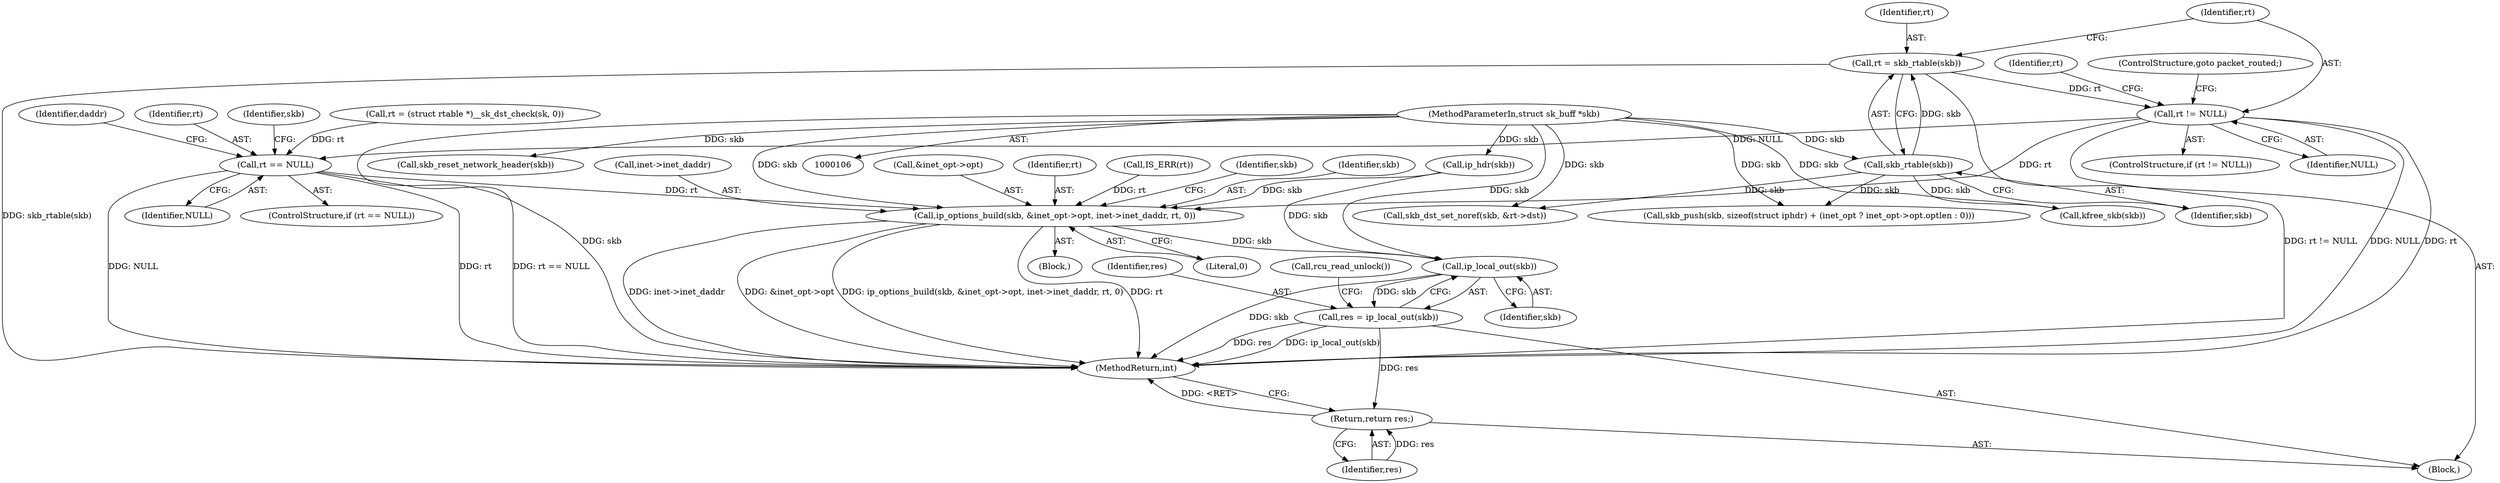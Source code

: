 digraph "0_linux_f6d8bd051c391c1c0458a30b2a7abcd939329259_22@pointer" {
"1000131" [label="(Call,rt = skb_rtable(skb))"];
"1000133" [label="(Call,skb_rtable(skb))"];
"1000107" [label="(MethodParameterIn,struct sk_buff *skb)"];
"1000136" [label="(Call,rt != NULL)"];
"1000148" [label="(Call,rt == NULL)"];
"1000344" [label="(Call,ip_options_build(skb, &inet_opt->opt, inet->inet_daddr, rt, 0))"];
"1000371" [label="(Call,ip_local_out(skb))"];
"1000369" [label="(Call,res = ip_local_out(skb))"];
"1000374" [label="(Return,return res;)"];
"1000135" [label="(ControlStructure,if (rt != NULL))"];
"1000354" [label="(Literal,0)"];
"1000382" [label="(Call,kfree_skb(skb))"];
"1000374" [label="(Return,return res;)"];
"1000198" [label="(Call,IS_ERR(rt))"];
"1000138" [label="(Identifier,NULL)"];
"1000150" [label="(Identifier,NULL)"];
"1000373" [label="(Call,rcu_read_unlock())"];
"1000357" [label="(Identifier,skb)"];
"1000370" [label="(Identifier,res)"];
"1000371" [label="(Call,ip_local_out(skb))"];
"1000132" [label="(Identifier,rt)"];
"1000108" [label="(Block,)"];
"1000148" [label="(Call,rt == NULL)"];
"1000136" [label="(Call,rt != NULL)"];
"1000107" [label="(MethodParameterIn,struct sk_buff *skb)"];
"1000140" [label="(Call,rt = (struct rtable *)__sk_dst_check(sk, 0))"];
"1000154" [label="(Identifier,daddr)"];
"1000345" [label="(Identifier,skb)"];
"1000134" [label="(Identifier,skb)"];
"1000131" [label="(Call,rt = skb_rtable(skb))"];
"1000149" [label="(Identifier,rt)"];
"1000133" [label="(Call,skb_rtable(skb))"];
"1000350" [label="(Call,inet->inet_daddr)"];
"1000372" [label="(Identifier,skb)"];
"1000141" [label="(Identifier,rt)"];
"1000344" [label="(Call,ip_options_build(skb, &inet_opt->opt, inet->inet_daddr, rt, 0))"];
"1000346" [label="(Call,&inet_opt->opt)"];
"1000369" [label="(Call,res = ip_local_out(skb))"];
"1000208" [label="(Identifier,skb)"];
"1000375" [label="(Identifier,res)"];
"1000147" [label="(ControlStructure,if (rt == NULL))"];
"1000139" [label="(ControlStructure,goto packet_routed;)"];
"1000207" [label="(Call,skb_dst_set_noref(skb, &rt->dst))"];
"1000244" [label="(Call,skb_reset_network_header(skb))"];
"1000332" [label="(Block,)"];
"1000353" [label="(Identifier,rt)"];
"1000137" [label="(Identifier,rt)"];
"1000231" [label="(Call,skb_push(skb, sizeof(struct iphdr) + (inet_opt ? inet_opt->opt.optlen : 0)))"];
"1000387" [label="(MethodReturn,int)"];
"1000248" [label="(Call,ip_hdr(skb))"];
"1000131" -> "1000108"  [label="AST: "];
"1000131" -> "1000133"  [label="CFG: "];
"1000132" -> "1000131"  [label="AST: "];
"1000133" -> "1000131"  [label="AST: "];
"1000137" -> "1000131"  [label="CFG: "];
"1000131" -> "1000387"  [label="DDG: skb_rtable(skb)"];
"1000133" -> "1000131"  [label="DDG: skb"];
"1000131" -> "1000136"  [label="DDG: rt"];
"1000133" -> "1000134"  [label="CFG: "];
"1000134" -> "1000133"  [label="AST: "];
"1000107" -> "1000133"  [label="DDG: skb"];
"1000133" -> "1000207"  [label="DDG: skb"];
"1000133" -> "1000231"  [label="DDG: skb"];
"1000133" -> "1000382"  [label="DDG: skb"];
"1000107" -> "1000106"  [label="AST: "];
"1000107" -> "1000387"  [label="DDG: skb"];
"1000107" -> "1000207"  [label="DDG: skb"];
"1000107" -> "1000231"  [label="DDG: skb"];
"1000107" -> "1000244"  [label="DDG: skb"];
"1000107" -> "1000248"  [label="DDG: skb"];
"1000107" -> "1000344"  [label="DDG: skb"];
"1000107" -> "1000371"  [label="DDG: skb"];
"1000107" -> "1000382"  [label="DDG: skb"];
"1000136" -> "1000135"  [label="AST: "];
"1000136" -> "1000138"  [label="CFG: "];
"1000137" -> "1000136"  [label="AST: "];
"1000138" -> "1000136"  [label="AST: "];
"1000139" -> "1000136"  [label="CFG: "];
"1000141" -> "1000136"  [label="CFG: "];
"1000136" -> "1000387"  [label="DDG: rt != NULL"];
"1000136" -> "1000387"  [label="DDG: NULL"];
"1000136" -> "1000387"  [label="DDG: rt"];
"1000136" -> "1000148"  [label="DDG: NULL"];
"1000136" -> "1000344"  [label="DDG: rt"];
"1000148" -> "1000147"  [label="AST: "];
"1000148" -> "1000150"  [label="CFG: "];
"1000149" -> "1000148"  [label="AST: "];
"1000150" -> "1000148"  [label="AST: "];
"1000154" -> "1000148"  [label="CFG: "];
"1000208" -> "1000148"  [label="CFG: "];
"1000148" -> "1000387"  [label="DDG: rt"];
"1000148" -> "1000387"  [label="DDG: rt == NULL"];
"1000148" -> "1000387"  [label="DDG: NULL"];
"1000140" -> "1000148"  [label="DDG: rt"];
"1000148" -> "1000344"  [label="DDG: rt"];
"1000344" -> "1000332"  [label="AST: "];
"1000344" -> "1000354"  [label="CFG: "];
"1000345" -> "1000344"  [label="AST: "];
"1000346" -> "1000344"  [label="AST: "];
"1000350" -> "1000344"  [label="AST: "];
"1000353" -> "1000344"  [label="AST: "];
"1000354" -> "1000344"  [label="AST: "];
"1000357" -> "1000344"  [label="CFG: "];
"1000344" -> "1000387"  [label="DDG: ip_options_build(skb, &inet_opt->opt, inet->inet_daddr, rt, 0)"];
"1000344" -> "1000387"  [label="DDG: rt"];
"1000344" -> "1000387"  [label="DDG: inet->inet_daddr"];
"1000344" -> "1000387"  [label="DDG: &inet_opt->opt"];
"1000248" -> "1000344"  [label="DDG: skb"];
"1000198" -> "1000344"  [label="DDG: rt"];
"1000344" -> "1000371"  [label="DDG: skb"];
"1000371" -> "1000369"  [label="AST: "];
"1000371" -> "1000372"  [label="CFG: "];
"1000372" -> "1000371"  [label="AST: "];
"1000369" -> "1000371"  [label="CFG: "];
"1000371" -> "1000387"  [label="DDG: skb"];
"1000371" -> "1000369"  [label="DDG: skb"];
"1000248" -> "1000371"  [label="DDG: skb"];
"1000369" -> "1000108"  [label="AST: "];
"1000370" -> "1000369"  [label="AST: "];
"1000373" -> "1000369"  [label="CFG: "];
"1000369" -> "1000387"  [label="DDG: res"];
"1000369" -> "1000387"  [label="DDG: ip_local_out(skb)"];
"1000369" -> "1000374"  [label="DDG: res"];
"1000374" -> "1000108"  [label="AST: "];
"1000374" -> "1000375"  [label="CFG: "];
"1000375" -> "1000374"  [label="AST: "];
"1000387" -> "1000374"  [label="CFG: "];
"1000374" -> "1000387"  [label="DDG: <RET>"];
"1000375" -> "1000374"  [label="DDG: res"];
}

